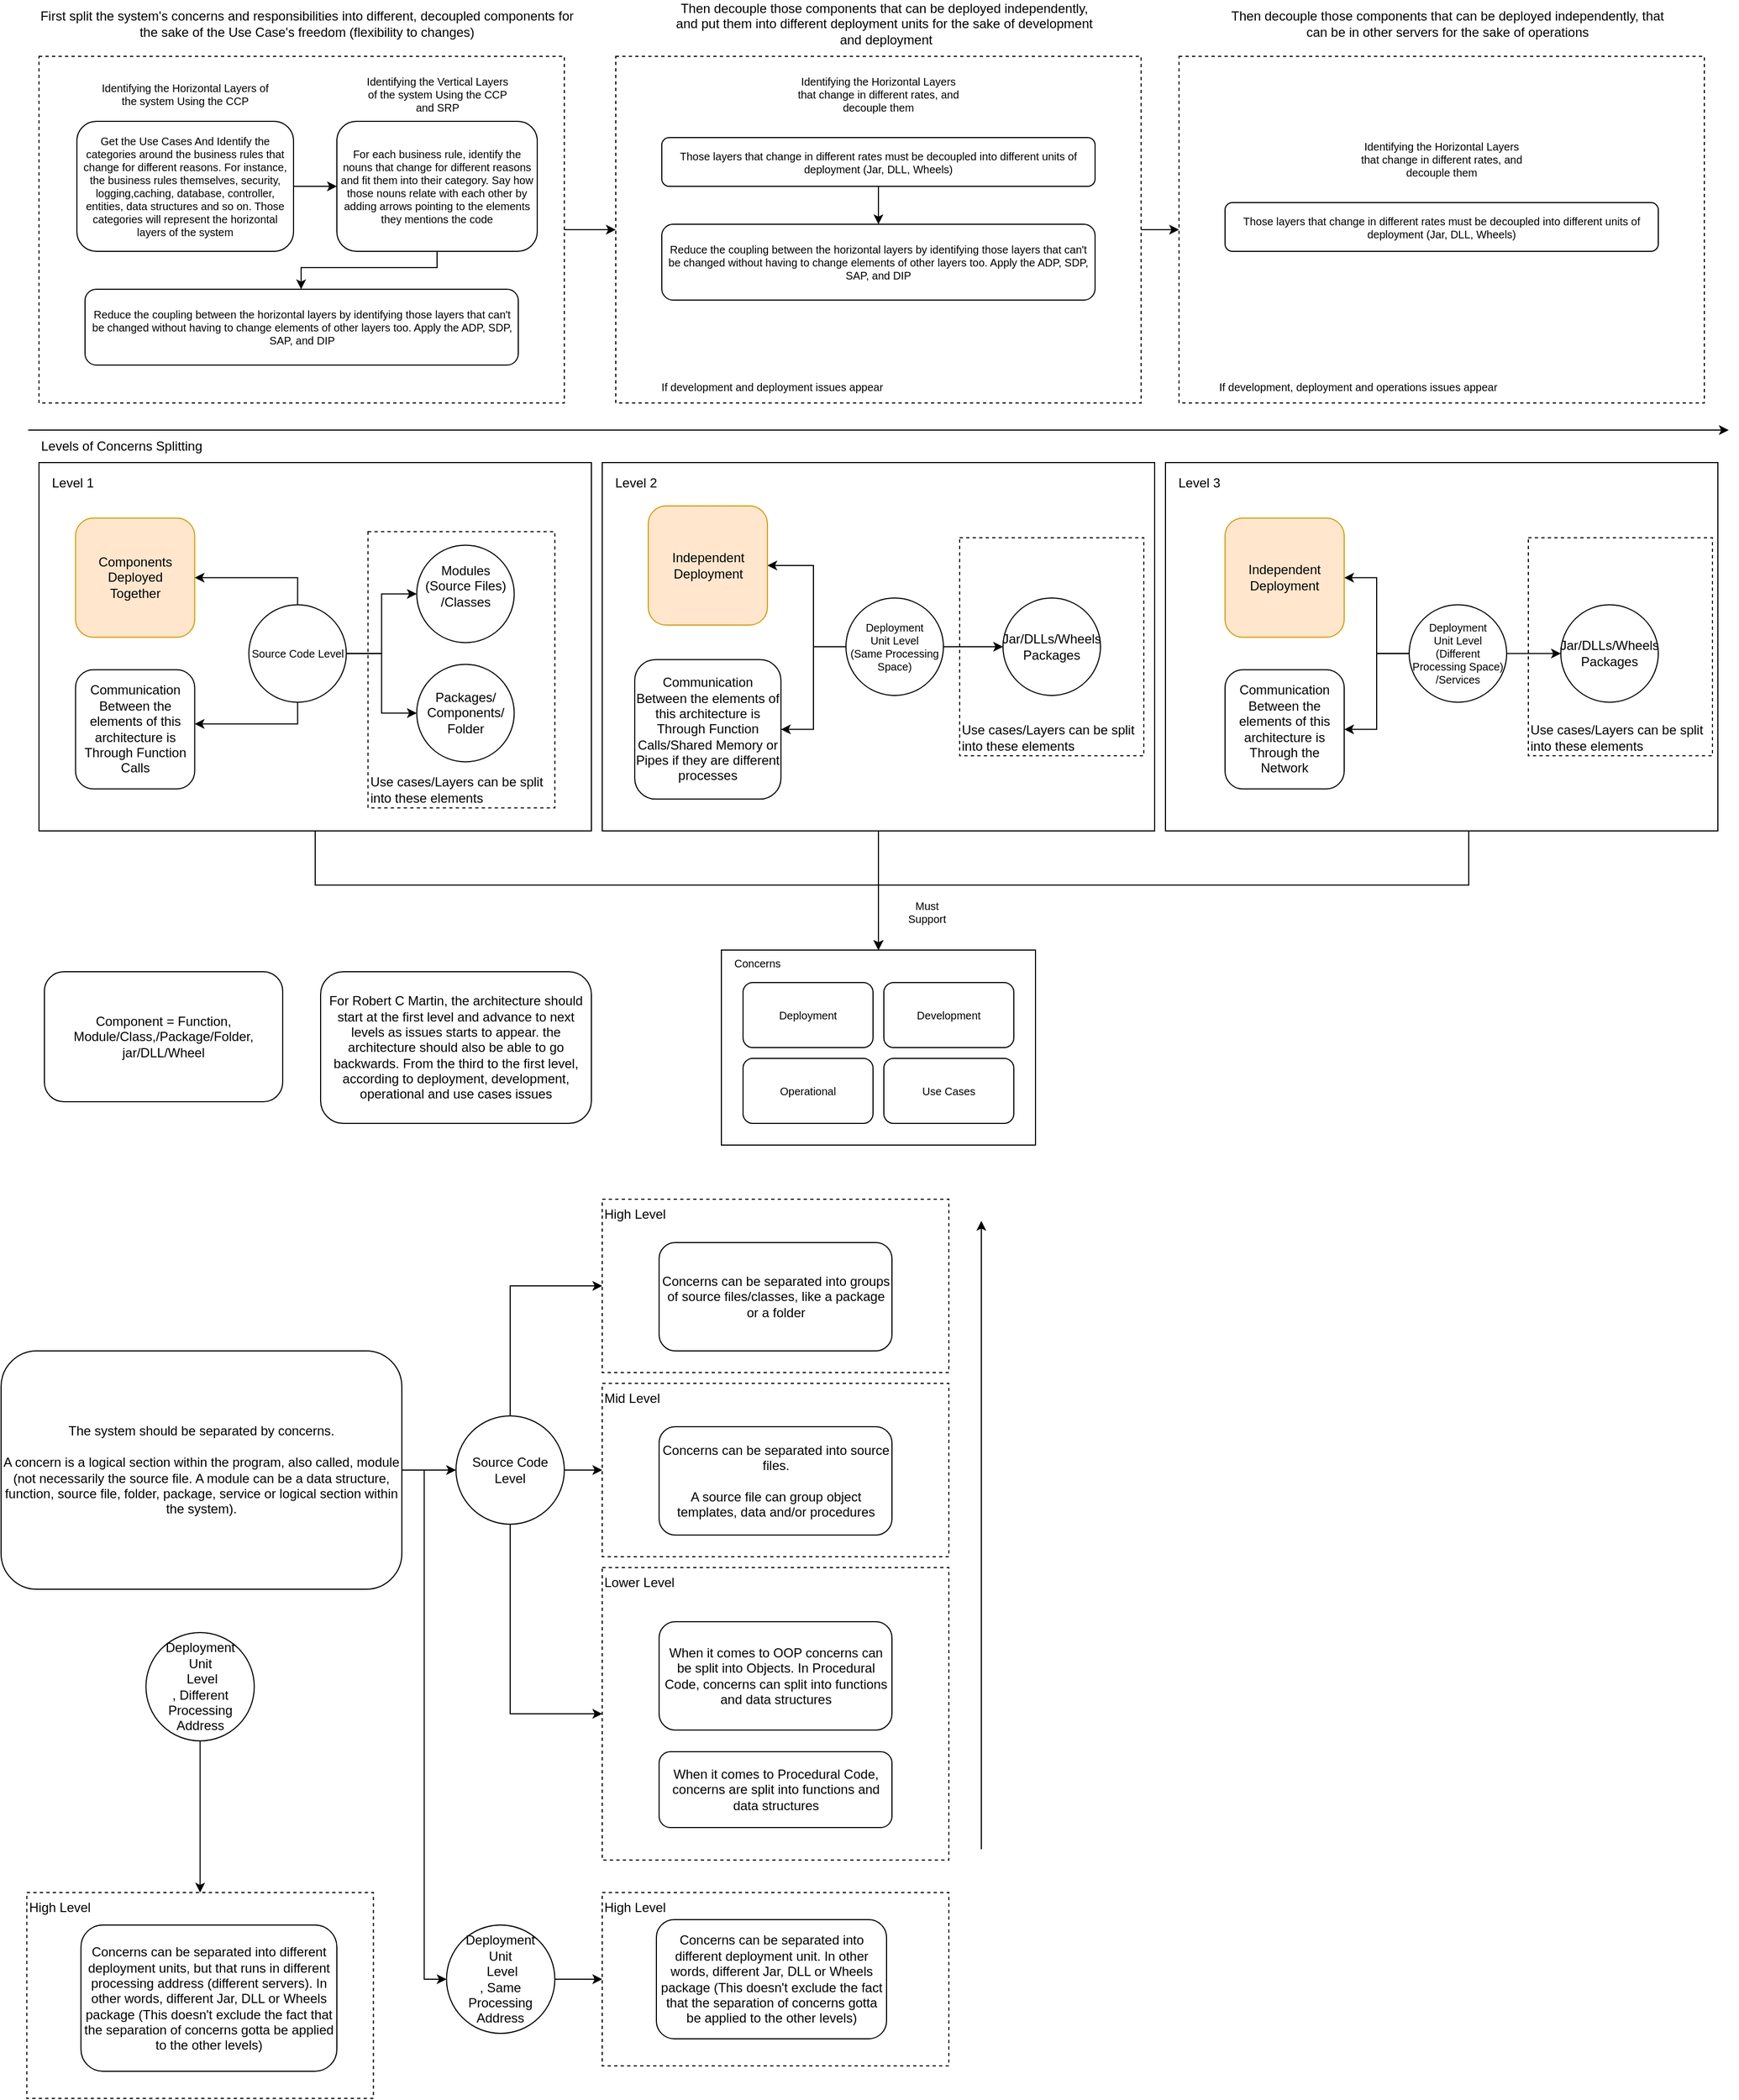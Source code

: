 <mxfile version="17.4.3" type="device"><diagram id="HLjzb1TKxmAnJnLDwhKL" name="Page-1"><mxGraphModel dx="3433" dy="1887" grid="1" gridSize="10" guides="1" tooltips="1" connect="1" arrows="1" fold="1" page="1" pageScale="1" pageWidth="850" pageHeight="1100" math="0" shadow="0"><root><mxCell id="0"/><mxCell id="1" parent="0"/><mxCell id="ik0GhnS4acYLP-58BdQC-17" value="High Level" style="rounded=0;whiteSpace=wrap;html=1;align=left;verticalAlign=top;fillColor=none;dashed=1;" vertex="1" parent="1"><mxGeometry x="575" y="1120" width="320" height="160" as="geometry"/></mxCell><mxCell id="ik0GhnS4acYLP-58BdQC-13" value="Mid Level" style="rounded=0;whiteSpace=wrap;html=1;align=left;verticalAlign=top;fillColor=none;dashed=1;" vertex="1" parent="1"><mxGeometry x="575" y="1290" width="320" height="160" as="geometry"/></mxCell><mxCell id="ik0GhnS4acYLP-58BdQC-12" value="Lower Level" style="rounded=0;whiteSpace=wrap;html=1;align=left;verticalAlign=top;fillColor=none;dashed=1;" vertex="1" parent="1"><mxGeometry x="575" y="1460" width="320" height="270" as="geometry"/></mxCell><mxCell id="16RGyjqrMhBFfmVhbUA3-64" value="Concerns" style="rounded=0;whiteSpace=wrap;html=1;fontSize=10;strokeColor=default;fillColor=none;align=left;verticalAlign=top;spacingLeft=10;" parent="1" vertex="1"><mxGeometry x="685" y="890" width="290" height="180" as="geometry"/></mxCell><mxCell id="16RGyjqrMhBFfmVhbUA3-46" value="Level 2" style="rounded=0;whiteSpace=wrap;html=1;strokeColor=default;fillColor=none;align=left;verticalAlign=top;spacingLeft=10;spacingTop=5;" parent="1" vertex="1"><mxGeometry x="575" y="440" width="510" height="340" as="geometry"/></mxCell><mxCell id="5dI2xMjoWz4Vx8IKqq5A-8" value="Use cases/Layers can be split into these elements" style="rounded=0;whiteSpace=wrap;html=1;verticalAlign=bottom;align=left;fillColor=none;dashed=1;" parent="1" vertex="1"><mxGeometry x="905" y="509.37" width="170" height="201.25" as="geometry"/></mxCell><mxCell id="16RGyjqrMhBFfmVhbUA3-44" value="Level 1" style="rounded=0;whiteSpace=wrap;html=1;strokeColor=default;fillColor=none;align=left;verticalAlign=top;spacingLeft=10;spacingTop=5;" parent="1" vertex="1"><mxGeometry x="55" y="440" width="510" height="340" as="geometry"/></mxCell><mxCell id="5dI2xMjoWz4Vx8IKqq5A-5" value="Use cases/Layers can be split into these elements" style="rounded=0;whiteSpace=wrap;html=1;verticalAlign=bottom;align=left;fillColor=none;dashed=1;" parent="1" vertex="1"><mxGeometry x="358.75" y="503.75" width="172.5" height="255" as="geometry"/></mxCell><mxCell id="16RGyjqrMhBFfmVhbUA3-113" style="edgeStyle=orthogonalEdgeStyle;rounded=0;orthogonalLoop=1;jettySize=auto;html=1;entryX=0;entryY=0.5;entryDx=0;entryDy=0;fontSize=10;" parent="1" source="16RGyjqrMhBFfmVhbUA3-96" target="16RGyjqrMhBFfmVhbUA3-108" edge="1"><mxGeometry relative="1" as="geometry"/></mxCell><mxCell id="16RGyjqrMhBFfmVhbUA3-96" value="" style="rounded=0;whiteSpace=wrap;html=1;fontSize=10;strokeColor=default;fillColor=none;dashed=1;" parent="1" vertex="1"><mxGeometry x="587.5" y="65" width="485" height="320" as="geometry"/></mxCell><mxCell id="16RGyjqrMhBFfmVhbUA3-105" style="edgeStyle=orthogonalEdgeStyle;rounded=0;orthogonalLoop=1;jettySize=auto;html=1;fontSize=10;" parent="1" source="16RGyjqrMhBFfmVhbUA3-88" target="16RGyjqrMhBFfmVhbUA3-96" edge="1"><mxGeometry relative="1" as="geometry"/></mxCell><mxCell id="16RGyjqrMhBFfmVhbUA3-88" value="" style="rounded=0;whiteSpace=wrap;html=1;fontSize=10;strokeColor=default;fillColor=none;dashed=1;" parent="1" vertex="1"><mxGeometry x="55" y="65" width="485" height="320" as="geometry"/></mxCell><mxCell id="16RGyjqrMhBFfmVhbUA3-67" style="edgeStyle=orthogonalEdgeStyle;rounded=0;orthogonalLoop=1;jettySize=auto;html=1;entryX=0.5;entryY=0;entryDx=0;entryDy=0;fontSize=10;" parent="1" source="16RGyjqrMhBFfmVhbUA3-47" target="16RGyjqrMhBFfmVhbUA3-64" edge="1"><mxGeometry relative="1" as="geometry"><Array as="points"><mxPoint x="1375" y="830"/><mxPoint x="830" y="830"/></Array></mxGeometry></mxCell><mxCell id="16RGyjqrMhBFfmVhbUA3-47" value="&lt;div&gt;Level 3&lt;/div&gt;" style="rounded=0;whiteSpace=wrap;html=1;strokeColor=default;fillColor=none;align=left;verticalAlign=top;spacingLeft=10;spacingTop=5;" parent="1" vertex="1"><mxGeometry x="1095" y="440" width="510" height="340" as="geometry"/></mxCell><mxCell id="16RGyjqrMhBFfmVhbUA3-66" style="edgeStyle=orthogonalEdgeStyle;rounded=0;orthogonalLoop=1;jettySize=auto;html=1;entryX=0.5;entryY=0;entryDx=0;entryDy=0;fontSize=10;" parent="1" source="16RGyjqrMhBFfmVhbUA3-46" target="16RGyjqrMhBFfmVhbUA3-64" edge="1"><mxGeometry relative="1" as="geometry"/></mxCell><mxCell id="16RGyjqrMhBFfmVhbUA3-65" style="edgeStyle=orthogonalEdgeStyle;rounded=0;orthogonalLoop=1;jettySize=auto;html=1;entryX=0.5;entryY=0;entryDx=0;entryDy=0;fontSize=10;" parent="1" source="16RGyjqrMhBFfmVhbUA3-44" target="16RGyjqrMhBFfmVhbUA3-64" edge="1"><mxGeometry relative="1" as="geometry"><Array as="points"><mxPoint x="310" y="830"/><mxPoint x="830" y="830"/></Array></mxGeometry></mxCell><mxCell id="16RGyjqrMhBFfmVhbUA3-4" style="edgeStyle=orthogonalEdgeStyle;rounded=0;orthogonalLoop=1;jettySize=auto;html=1;" parent="1" source="16RGyjqrMhBFfmVhbUA3-1" target="16RGyjqrMhBFfmVhbUA3-2" edge="1"><mxGeometry relative="1" as="geometry"/></mxCell><mxCell id="5dI2xMjoWz4Vx8IKqq5A-7" style="edgeStyle=orthogonalEdgeStyle;rounded=0;orthogonalLoop=1;jettySize=auto;html=1;" parent="1" source="16RGyjqrMhBFfmVhbUA3-1" target="16RGyjqrMhBFfmVhbUA3-3" edge="1"><mxGeometry relative="1" as="geometry"/></mxCell><mxCell id="5dI2xMjoWz4Vx8IKqq5A-11" style="edgeStyle=orthogonalEdgeStyle;rounded=0;orthogonalLoop=1;jettySize=auto;html=1;" parent="1" source="16RGyjqrMhBFfmVhbUA3-1" target="16RGyjqrMhBFfmVhbUA3-28" edge="1"><mxGeometry relative="1" as="geometry"><Array as="points"><mxPoint x="293.75" y="681.25"/></Array></mxGeometry></mxCell><mxCell id="5dI2xMjoWz4Vx8IKqq5A-15" style="edgeStyle=orthogonalEdgeStyle;rounded=0;orthogonalLoop=1;jettySize=auto;html=1;entryX=1;entryY=0.5;entryDx=0;entryDy=0;" parent="1" source="16RGyjqrMhBFfmVhbUA3-1" target="5dI2xMjoWz4Vx8IKqq5A-14" edge="1"><mxGeometry relative="1" as="geometry"><Array as="points"><mxPoint x="293.75" y="546.25"/></Array></mxGeometry></mxCell><mxCell id="16RGyjqrMhBFfmVhbUA3-1" value="&lt;div style=&quot;font-size: 10px;&quot;&gt;Source Code Level&lt;/div&gt;" style="ellipse;whiteSpace=wrap;html=1;aspect=fixed;fontSize=10;" parent="1" vertex="1"><mxGeometry x="248.75" y="571.25" width="90" height="90" as="geometry"/></mxCell><mxCell id="16RGyjqrMhBFfmVhbUA3-2" value="&lt;div&gt;Modules&lt;br&gt;(Source Files)&lt;br&gt;/Classes&lt;/div&gt;&lt;div&gt;&lt;br&gt;&lt;/div&gt;" style="ellipse;whiteSpace=wrap;html=1;aspect=fixed;align=center;verticalAlign=middle;" parent="1" vertex="1"><mxGeometry x="403.75" y="516.25" width="90" height="90" as="geometry"/></mxCell><mxCell id="16RGyjqrMhBFfmVhbUA3-3" value="Packages/&lt;br&gt;Components/&lt;br&gt;Folder" style="ellipse;whiteSpace=wrap;html=1;aspect=fixed;" parent="1" vertex="1"><mxGeometry x="403.75" y="626.25" width="90" height="90" as="geometry"/></mxCell><mxCell id="16RGyjqrMhBFfmVhbUA3-33" style="edgeStyle=orthogonalEdgeStyle;rounded=0;orthogonalLoop=1;jettySize=auto;html=1;" parent="1" source="16RGyjqrMhBFfmVhbUA3-6" target="16RGyjqrMhBFfmVhbUA3-32" edge="1"><mxGeometry relative="1" as="geometry"/></mxCell><mxCell id="16RGyjqrMhBFfmVhbUA3-34" style="edgeStyle=orthogonalEdgeStyle;rounded=0;orthogonalLoop=1;jettySize=auto;html=1;" parent="1" source="16RGyjqrMhBFfmVhbUA3-6" target="16RGyjqrMhBFfmVhbUA3-7" edge="1"><mxGeometry relative="1" as="geometry"/></mxCell><mxCell id="5dI2xMjoWz4Vx8IKqq5A-17" style="edgeStyle=orthogonalEdgeStyle;rounded=0;orthogonalLoop=1;jettySize=auto;html=1;" parent="1" source="16RGyjqrMhBFfmVhbUA3-6" target="5dI2xMjoWz4Vx8IKqq5A-16" edge="1"><mxGeometry relative="1" as="geometry"><Array as="points"><mxPoint x="770" y="610"/><mxPoint x="770" y="535"/></Array></mxGeometry></mxCell><mxCell id="16RGyjqrMhBFfmVhbUA3-6" value="Deployment &lt;br&gt;Unit Level&lt;br style=&quot;font-size: 10px&quot;&gt;(Same Processing Space)" style="ellipse;whiteSpace=wrap;html=1;aspect=fixed;fontSize=10;" parent="1" vertex="1"><mxGeometry x="800" y="565" width="90" height="90" as="geometry"/></mxCell><mxCell id="16RGyjqrMhBFfmVhbUA3-7" value="Jar/DLLs/Wheels&lt;br&gt;Packages" style="ellipse;whiteSpace=wrap;html=1;aspect=fixed;" parent="1" vertex="1"><mxGeometry x="945" y="565" width="90" height="90" as="geometry"/></mxCell><mxCell id="16RGyjqrMhBFfmVhbUA3-11" style="edgeStyle=orthogonalEdgeStyle;rounded=0;orthogonalLoop=1;jettySize=auto;html=1;" parent="1" source="16RGyjqrMhBFfmVhbUA3-12" target="16RGyjqrMhBFfmVhbUA3-13" edge="1"><mxGeometry relative="1" as="geometry"/></mxCell><mxCell id="16RGyjqrMhBFfmVhbUA3-37" style="edgeStyle=orthogonalEdgeStyle;rounded=0;orthogonalLoop=1;jettySize=auto;html=1;" parent="1" source="16RGyjqrMhBFfmVhbUA3-12" target="16RGyjqrMhBFfmVhbUA3-36" edge="1"><mxGeometry relative="1" as="geometry"/></mxCell><mxCell id="5dI2xMjoWz4Vx8IKqq5A-20" style="edgeStyle=orthogonalEdgeStyle;rounded=0;orthogonalLoop=1;jettySize=auto;html=1;" parent="1" source="16RGyjqrMhBFfmVhbUA3-12" target="5dI2xMjoWz4Vx8IKqq5A-19" edge="1"><mxGeometry relative="1" as="geometry"/></mxCell><mxCell id="16RGyjqrMhBFfmVhbUA3-12" value="Deployment &lt;br&gt;Unit Level&lt;br style=&quot;font-size: 10px&quot;&gt;(Different Processing Space)&lt;br&gt;/Services" style="ellipse;whiteSpace=wrap;html=1;aspect=fixed;fontSize=10;" parent="1" vertex="1"><mxGeometry x="1320" y="571.25" width="90" height="90" as="geometry"/></mxCell><mxCell id="16RGyjqrMhBFfmVhbUA3-13" value="Jar/DLLs/Wheels&lt;br&gt;Packages" style="ellipse;whiteSpace=wrap;html=1;aspect=fixed;" parent="1" vertex="1"><mxGeometry x="1460" y="571.25" width="90" height="90" as="geometry"/></mxCell><mxCell id="16RGyjqrMhBFfmVhbUA3-27" value="Component = Function, Module/Class,/Package/Folder, jar/DLL/Wheel" style="rounded=1;whiteSpace=wrap;html=1;" parent="1" vertex="1"><mxGeometry x="60" y="910" width="220" height="120" as="geometry"/></mxCell><mxCell id="16RGyjqrMhBFfmVhbUA3-28" value="Communication Between the elements of this architecture is Through Function Calls" style="rounded=1;whiteSpace=wrap;html=1;" parent="1" vertex="1"><mxGeometry x="88.75" y="631.25" width="110" height="110" as="geometry"/></mxCell><mxCell id="16RGyjqrMhBFfmVhbUA3-32" value="Communication Between the elements of this architecture is Through Function Calls/Shared Memory or Pipes if they are different processes" style="rounded=1;whiteSpace=wrap;html=1;" parent="1" vertex="1"><mxGeometry x="605" y="621.88" width="135" height="128.75" as="geometry"/></mxCell><mxCell id="16RGyjqrMhBFfmVhbUA3-36" value="Communication Between the elements of this architecture is Through the Network" style="rounded=1;whiteSpace=wrap;html=1;" parent="1" vertex="1"><mxGeometry x="1150" y="631.25" width="110" height="110" as="geometry"/></mxCell><mxCell id="16RGyjqrMhBFfmVhbUA3-42" value="" style="endArrow=classic;html=1;rounded=0;" parent="1" edge="1"><mxGeometry width="50" height="50" relative="1" as="geometry"><mxPoint x="45" y="410" as="sourcePoint"/><mxPoint x="1615" y="410" as="targetPoint"/></mxGeometry></mxCell><mxCell id="16RGyjqrMhBFfmVhbUA3-43" value="Levels of Concerns Splitting" style="text;html=1;strokeColor=none;fillColor=none;align=left;verticalAlign=middle;whiteSpace=wrap;rounded=0;" parent="1" vertex="1"><mxGeometry x="55" y="410" width="305" height="30" as="geometry"/></mxCell><mxCell id="16RGyjqrMhBFfmVhbUA3-50" value="For Robert C Martin, the architecture should start at the first level and advance to next levels as issues starts to appear. the architecture should also be able to go backwards. From the third to the first level, according to deployment, development, operational and use cases issues" style="rounded=1;whiteSpace=wrap;html=1;" parent="1" vertex="1"><mxGeometry x="315" y="910" width="250" height="140" as="geometry"/></mxCell><mxCell id="16RGyjqrMhBFfmVhbUA3-59" value="Deployment" style="rounded=1;whiteSpace=wrap;html=1;fontSize=10;strokeColor=default;fillColor=none;" parent="1" vertex="1"><mxGeometry x="705" y="920" width="120" height="60" as="geometry"/></mxCell><mxCell id="16RGyjqrMhBFfmVhbUA3-60" value="Development" style="rounded=1;whiteSpace=wrap;html=1;fontSize=10;strokeColor=default;fillColor=none;" parent="1" vertex="1"><mxGeometry x="835" y="920" width="120" height="60" as="geometry"/></mxCell><mxCell id="16RGyjqrMhBFfmVhbUA3-61" value="Use Cases" style="rounded=1;whiteSpace=wrap;html=1;fontSize=10;strokeColor=default;fillColor=none;" parent="1" vertex="1"><mxGeometry x="835" y="990" width="120" height="60" as="geometry"/></mxCell><mxCell id="16RGyjqrMhBFfmVhbUA3-62" value="Operational" style="rounded=1;whiteSpace=wrap;html=1;fontSize=10;strokeColor=default;fillColor=none;" parent="1" vertex="1"><mxGeometry x="705" y="990" width="120" height="60" as="geometry"/></mxCell><mxCell id="16RGyjqrMhBFfmVhbUA3-68" value="Must Support" style="text;html=1;strokeColor=none;fillColor=none;align=center;verticalAlign=middle;whiteSpace=wrap;rounded=0;fontSize=10;" parent="1" vertex="1"><mxGeometry x="845" y="840" width="60" height="30" as="geometry"/></mxCell><mxCell id="16RGyjqrMhBFfmVhbUA3-73" style="edgeStyle=orthogonalEdgeStyle;rounded=0;orthogonalLoop=1;jettySize=auto;html=1;fontSize=10;" parent="1" source="16RGyjqrMhBFfmVhbUA3-69" target="16RGyjqrMhBFfmVhbUA3-70" edge="1"><mxGeometry relative="1" as="geometry"/></mxCell><mxCell id="16RGyjqrMhBFfmVhbUA3-69" value="Get the Use Cases And Identify the categories around the business rules that change for different reasons. For instance, the business rules themselves, security, logging,caching, database, controller, entities, data structures and so on. Those categories will represent the horizontal layers of the system" style="rounded=1;whiteSpace=wrap;html=1;fontSize=10;strokeColor=default;fillColor=none;" parent="1" vertex="1"><mxGeometry x="90" y="125" width="200" height="120" as="geometry"/></mxCell><mxCell id="16RGyjqrMhBFfmVhbUA3-84" style="edgeStyle=orthogonalEdgeStyle;rounded=0;orthogonalLoop=1;jettySize=auto;html=1;fontSize=10;" parent="1" source="16RGyjqrMhBFfmVhbUA3-70" target="16RGyjqrMhBFfmVhbUA3-83" edge="1"><mxGeometry relative="1" as="geometry"><Array as="points"><mxPoint x="423" y="260"/><mxPoint x="297" y="260"/></Array></mxGeometry></mxCell><mxCell id="16RGyjqrMhBFfmVhbUA3-70" value="For each business rule, identify the nouns that change for different reasons and fit them into their category. Say how those nouns relate with each other by adding arrows pointing to the elements they mentions the code" style="rounded=1;whiteSpace=wrap;html=1;fontSize=10;strokeColor=default;fillColor=none;" parent="1" vertex="1"><mxGeometry x="330" y="125" width="185" height="120" as="geometry"/></mxCell><mxCell id="16RGyjqrMhBFfmVhbUA3-72" value="Identifying the Horizontal Layers of the system Using the CCP" style="text;html=1;strokeColor=none;fillColor=none;align=center;verticalAlign=middle;whiteSpace=wrap;rounded=0;fontSize=10;" parent="1" vertex="1"><mxGeometry x="110" y="85" width="160" height="30" as="geometry"/></mxCell><mxCell id="16RGyjqrMhBFfmVhbUA3-74" value="Identifying the Vertical Layers of the system Using the CCP and SRP" style="text;html=1;strokeColor=none;fillColor=none;align=center;verticalAlign=middle;whiteSpace=wrap;rounded=0;fontSize=10;" parent="1" vertex="1"><mxGeometry x="352.5" y="85" width="140" height="30" as="geometry"/></mxCell><mxCell id="16RGyjqrMhBFfmVhbUA3-83" value="Reduce the coupling between the horizontal layers by identifying those layers that can't be changed without having to change elements of other layers too. Apply the ADP, SDP, SAP, and DIP" style="rounded=1;whiteSpace=wrap;html=1;fontSize=10;strokeColor=default;fillColor=none;" parent="1" vertex="1"><mxGeometry x="97.5" y="280" width="400" height="70" as="geometry"/></mxCell><mxCell id="16RGyjqrMhBFfmVhbUA3-115" style="edgeStyle=orthogonalEdgeStyle;rounded=0;orthogonalLoop=1;jettySize=auto;html=1;fontSize=10;" parent="1" source="16RGyjqrMhBFfmVhbUA3-90" target="16RGyjqrMhBFfmVhbUA3-114" edge="1"><mxGeometry relative="1" as="geometry"/></mxCell><mxCell id="16RGyjqrMhBFfmVhbUA3-90" value="Those layers that change in different rates must be decoupled into different units of deployment (Jar, DLL, Wheels)" style="rounded=1;whiteSpace=wrap;html=1;fontSize=10;strokeColor=default;fillColor=none;" parent="1" vertex="1"><mxGeometry x="630" y="140" width="400" height="45" as="geometry"/></mxCell><mxCell id="16RGyjqrMhBFfmVhbUA3-91" style="edgeStyle=orthogonalEdgeStyle;rounded=0;orthogonalLoop=1;jettySize=auto;html=1;fontSize=10;" parent="1" edge="1"><mxGeometry relative="1" as="geometry"><mxPoint x="942.5" y="230" as="sourcePoint"/></mxGeometry></mxCell><mxCell id="16RGyjqrMhBFfmVhbUA3-93" value="Identifying the Horizontal Layers that change in different rates, and decouple them" style="text;html=1;strokeColor=none;fillColor=none;align=center;verticalAlign=middle;whiteSpace=wrap;rounded=0;fontSize=10;" parent="1" vertex="1"><mxGeometry x="750" y="85" width="160" height="30" as="geometry"/></mxCell><mxCell id="16RGyjqrMhBFfmVhbUA3-106" value="If development and deployment issues appear" style="rounded=1;whiteSpace=wrap;html=1;fontSize=10;strokeColor=none;fillColor=none;" parent="1" vertex="1"><mxGeometry x="587.5" y="355" width="287.5" height="30" as="geometry"/></mxCell><mxCell id="16RGyjqrMhBFfmVhbUA3-108" value="" style="rounded=0;whiteSpace=wrap;html=1;fontSize=10;strokeColor=default;fillColor=none;dashed=1;" parent="1" vertex="1"><mxGeometry x="1107.5" y="65" width="485" height="320" as="geometry"/></mxCell><mxCell id="16RGyjqrMhBFfmVhbUA3-109" value="Those layers that change in different rates must be decoupled into different units of deployment (Jar, DLL, Wheels)" style="rounded=1;whiteSpace=wrap;html=1;fontSize=10;strokeColor=default;fillColor=none;" parent="1" vertex="1"><mxGeometry x="1150" y="200" width="400" height="45" as="geometry"/></mxCell><mxCell id="16RGyjqrMhBFfmVhbUA3-110" value="Identifying the Horizontal Layers that change in different rates, and decouple them" style="text;html=1;strokeColor=none;fillColor=none;align=center;verticalAlign=middle;whiteSpace=wrap;rounded=0;fontSize=10;" parent="1" vertex="1"><mxGeometry x="1270" y="145" width="160" height="30" as="geometry"/></mxCell><mxCell id="16RGyjqrMhBFfmVhbUA3-111" value="If development, deployment and operations issues appear" style="rounded=1;whiteSpace=wrap;html=1;fontSize=10;strokeColor=none;fillColor=none;" parent="1" vertex="1"><mxGeometry x="1107.5" y="355" width="330" height="30" as="geometry"/></mxCell><mxCell id="16RGyjqrMhBFfmVhbUA3-114" value="Reduce the coupling between the horizontal layers by identifying those layers that can't be changed without having to change elements of other layers too. Apply the ADP, SDP, SAP, and DIP" style="rounded=1;whiteSpace=wrap;html=1;fontSize=10;strokeColor=default;fillColor=none;" parent="1" vertex="1"><mxGeometry x="630" y="220" width="400" height="70" as="geometry"/></mxCell><mxCell id="5dI2xMjoWz4Vx8IKqq5A-1" value="First split the system's concerns and responsibilities into different, decoupled components for the sake of the Use Case's freedom (flexibility to changes)" style="text;html=1;strokeColor=none;fillColor=none;align=center;verticalAlign=middle;whiteSpace=wrap;rounded=0;" parent="1" vertex="1"><mxGeometry x="55" y="20" width="495" height="30" as="geometry"/></mxCell><mxCell id="5dI2xMjoWz4Vx8IKqq5A-2" value="&lt;div&gt;Then decouple those components that can be deployed independently,&lt;/div&gt;&lt;div&gt;and put them into different deployment units for the sake of development&lt;br&gt;&lt;/div&gt;&amp;nbsp;and deployment" style="text;html=1;strokeColor=none;fillColor=none;align=center;verticalAlign=middle;whiteSpace=wrap;rounded=0;" parent="1" vertex="1"><mxGeometry x="587.5" y="20" width="495" height="30" as="geometry"/></mxCell><mxCell id="5dI2xMjoWz4Vx8IKqq5A-4" value="&lt;div&gt;Then decouple those components that can be deployed independently, that&lt;/div&gt;&lt;div&gt;can be in other servers for the sake of operations&lt;br&gt;&lt;/div&gt;" style="text;html=1;strokeColor=none;fillColor=none;align=center;verticalAlign=middle;whiteSpace=wrap;rounded=0;" parent="1" vertex="1"><mxGeometry x="1107.5" y="20" width="495" height="30" as="geometry"/></mxCell><mxCell id="5dI2xMjoWz4Vx8IKqq5A-14" value="&lt;div&gt;Components&lt;/div&gt;&lt;div&gt;Deployed&lt;/div&gt;&lt;div&gt;Together&lt;br&gt;&lt;/div&gt;" style="rounded=1;whiteSpace=wrap;html=1;fillColor=#ffe6cc;strokeColor=#d79b00;" parent="1" vertex="1"><mxGeometry x="88.75" y="491.25" width="110" height="110" as="geometry"/></mxCell><mxCell id="5dI2xMjoWz4Vx8IKqq5A-16" value="Independent Deployment" style="rounded=1;whiteSpace=wrap;html=1;fillColor=#ffe6cc;strokeColor=#d79b00;" parent="1" vertex="1"><mxGeometry x="617.5" y="480" width="110" height="110" as="geometry"/></mxCell><mxCell id="5dI2xMjoWz4Vx8IKqq5A-18" value="Use cases/Layers can be split into these elements" style="rounded=0;whiteSpace=wrap;html=1;verticalAlign=bottom;align=left;fillColor=none;dashed=1;" parent="1" vertex="1"><mxGeometry x="1430" y="509.37" width="170" height="201.25" as="geometry"/></mxCell><mxCell id="5dI2xMjoWz4Vx8IKqq5A-19" value="Independent Deployment" style="rounded=1;whiteSpace=wrap;html=1;fillColor=#ffe6cc;strokeColor=#d79b00;" parent="1" vertex="1"><mxGeometry x="1150" y="491.25" width="110" height="110" as="geometry"/></mxCell><mxCell id="ik0GhnS4acYLP-58BdQC-6" style="edgeStyle=orthogonalEdgeStyle;rounded=0;orthogonalLoop=1;jettySize=auto;html=1;" edge="1" parent="1" source="teyT_naqWiQE3_Rpqjwi-5" target="ik0GhnS4acYLP-58BdQC-4"><mxGeometry relative="1" as="geometry"/></mxCell><mxCell id="ik0GhnS4acYLP-58BdQC-25" style="edgeStyle=orthogonalEdgeStyle;rounded=0;orthogonalLoop=1;jettySize=auto;html=1;entryX=0;entryY=0.5;entryDx=0;entryDy=0;" edge="1" parent="1" source="teyT_naqWiQE3_Rpqjwi-5" target="ik0GhnS4acYLP-58BdQC-21"><mxGeometry relative="1" as="geometry"/></mxCell><mxCell id="teyT_naqWiQE3_Rpqjwi-5" value="&lt;div&gt;The system should be separated by concerns.&lt;/div&gt;&lt;div&gt;&lt;br&gt;&lt;/div&gt;&lt;div&gt;A concern is a logical section within the program, also called, module (not necessarily the source file. A module can be a data structure, function, source file, folder, package, service or logical section within the system).&lt;br&gt;&lt;/div&gt;" style="rounded=1;whiteSpace=wrap;html=1;" vertex="1" parent="1"><mxGeometry x="20" y="1260" width="370" height="220" as="geometry"/></mxCell><mxCell id="ik0GhnS4acYLP-58BdQC-1" value="When it comes to OOP concerns can be split into Objects. In Procedural Code, concerns can split into functions and data structures" style="rounded=1;whiteSpace=wrap;html=1;" vertex="1" parent="1"><mxGeometry x="627.5" y="1510" width="215" height="100" as="geometry"/></mxCell><mxCell id="ik0GhnS4acYLP-58BdQC-18" style="edgeStyle=orthogonalEdgeStyle;rounded=0;orthogonalLoop=1;jettySize=auto;html=1;entryX=0;entryY=0.5;entryDx=0;entryDy=0;" edge="1" parent="1" source="ik0GhnS4acYLP-58BdQC-4" target="ik0GhnS4acYLP-58BdQC-17"><mxGeometry relative="1" as="geometry"><Array as="points"><mxPoint x="490" y="1200"/></Array></mxGeometry></mxCell><mxCell id="ik0GhnS4acYLP-58BdQC-19" style="edgeStyle=orthogonalEdgeStyle;rounded=0;orthogonalLoop=1;jettySize=auto;html=1;" edge="1" parent="1" source="ik0GhnS4acYLP-58BdQC-4" target="ik0GhnS4acYLP-58BdQC-13"><mxGeometry relative="1" as="geometry"/></mxCell><mxCell id="ik0GhnS4acYLP-58BdQC-20" style="edgeStyle=orthogonalEdgeStyle;rounded=0;orthogonalLoop=1;jettySize=auto;html=1;entryX=0;entryY=0.5;entryDx=0;entryDy=0;" edge="1" parent="1" source="ik0GhnS4acYLP-58BdQC-4" target="ik0GhnS4acYLP-58BdQC-12"><mxGeometry relative="1" as="geometry"><Array as="points"><mxPoint x="490" y="1595"/></Array></mxGeometry></mxCell><mxCell id="ik0GhnS4acYLP-58BdQC-4" value="Source Code Level" style="ellipse;whiteSpace=wrap;html=1;aspect=fixed;" vertex="1" parent="1"><mxGeometry x="440" y="1320" width="100" height="100" as="geometry"/></mxCell><mxCell id="ik0GhnS4acYLP-58BdQC-8" value="&lt;div&gt;When it comes to Procedural Code, concerns are split into functions and data structures&lt;/div&gt;" style="rounded=1;whiteSpace=wrap;html=1;" vertex="1" parent="1"><mxGeometry x="627.5" y="1630" width="215" height="70" as="geometry"/></mxCell><mxCell id="ik0GhnS4acYLP-58BdQC-10" value="&lt;div&gt;Concerns can be separated into source files.&lt;/div&gt;&lt;div&gt;&lt;br&gt;&lt;/div&gt;&lt;div&gt;A source file can group object templates, data and/or procedures&lt;br&gt;&lt;/div&gt;" style="rounded=1;whiteSpace=wrap;html=1;" vertex="1" parent="1"><mxGeometry x="627.5" y="1330" width="215" height="100" as="geometry"/></mxCell><mxCell id="ik0GhnS4acYLP-58BdQC-14" value="Concerns can be separated into groups of source files/classes, like a package or a folder" style="rounded=1;whiteSpace=wrap;html=1;" vertex="1" parent="1"><mxGeometry x="627.5" y="1160" width="215" height="100" as="geometry"/></mxCell><mxCell id="ik0GhnS4acYLP-58BdQC-15" value="" style="endArrow=classic;html=1;rounded=0;" edge="1" parent="1"><mxGeometry width="50" height="50" relative="1" as="geometry"><mxPoint x="925" y="1720" as="sourcePoint"/><mxPoint x="925" y="1140" as="targetPoint"/></mxGeometry></mxCell><mxCell id="ik0GhnS4acYLP-58BdQC-24" style="edgeStyle=orthogonalEdgeStyle;rounded=0;orthogonalLoop=1;jettySize=auto;html=1;entryX=0;entryY=0.5;entryDx=0;entryDy=0;" edge="1" parent="1" source="ik0GhnS4acYLP-58BdQC-21" target="ik0GhnS4acYLP-58BdQC-22"><mxGeometry relative="1" as="geometry"/></mxCell><mxCell id="ik0GhnS4acYLP-58BdQC-21" value="&lt;div&gt;Deployment&lt;/div&gt;&lt;div&gt;Unit&lt;/div&gt;&lt;div&gt;&amp;nbsp;Level&lt;/div&gt;, Same Processing Address" style="ellipse;whiteSpace=wrap;html=1;aspect=fixed;" vertex="1" parent="1"><mxGeometry x="431.25" y="1790" width="100" height="100" as="geometry"/></mxCell><mxCell id="ik0GhnS4acYLP-58BdQC-22" value="High Level" style="rounded=0;whiteSpace=wrap;html=1;align=left;verticalAlign=top;fillColor=none;dashed=1;" vertex="1" parent="1"><mxGeometry x="575" y="1760" width="320" height="160" as="geometry"/></mxCell><mxCell id="ik0GhnS4acYLP-58BdQC-23" value="Concerns can be separated into different deployment unit. In other words, different Jar, DLL or Wheels package (This doesn't exclude the fact that the separation of concerns gotta be applied to the other levels)" style="rounded=1;whiteSpace=wrap;html=1;" vertex="1" parent="1"><mxGeometry x="625" y="1785" width="212.5" height="110" as="geometry"/></mxCell><mxCell id="ik0GhnS4acYLP-58BdQC-29" style="edgeStyle=orthogonalEdgeStyle;rounded=0;orthogonalLoop=1;jettySize=auto;html=1;entryX=0.5;entryY=0;entryDx=0;entryDy=0;" edge="1" parent="1" source="ik0GhnS4acYLP-58BdQC-26" target="ik0GhnS4acYLP-58BdQC-27"><mxGeometry relative="1" as="geometry"/></mxCell><mxCell id="ik0GhnS4acYLP-58BdQC-26" value="&lt;div&gt;Deployment&lt;/div&gt;&lt;div&gt;Unit&lt;/div&gt;&lt;div&gt;&amp;nbsp;Level&lt;/div&gt;, Different Processing Address" style="ellipse;whiteSpace=wrap;html=1;aspect=fixed;" vertex="1" parent="1"><mxGeometry x="153.75" y="1520" width="100" height="100" as="geometry"/></mxCell><mxCell id="ik0GhnS4acYLP-58BdQC-27" value="High Level" style="rounded=0;whiteSpace=wrap;html=1;align=left;verticalAlign=top;fillColor=none;dashed=1;" vertex="1" parent="1"><mxGeometry x="43.75" y="1760" width="320" height="190" as="geometry"/></mxCell><mxCell id="ik0GhnS4acYLP-58BdQC-28" value="Concerns can be separated into different deployment units, but that runs in different processing address (different servers). In other words, different Jar, DLL or Wheels package (This doesn't exclude the fact that the separation of concerns gotta be applied to the other levels)" style="rounded=1;whiteSpace=wrap;html=1;" vertex="1" parent="1"><mxGeometry x="93.75" y="1790" width="236.25" height="135" as="geometry"/></mxCell></root></mxGraphModel></diagram></mxfile>